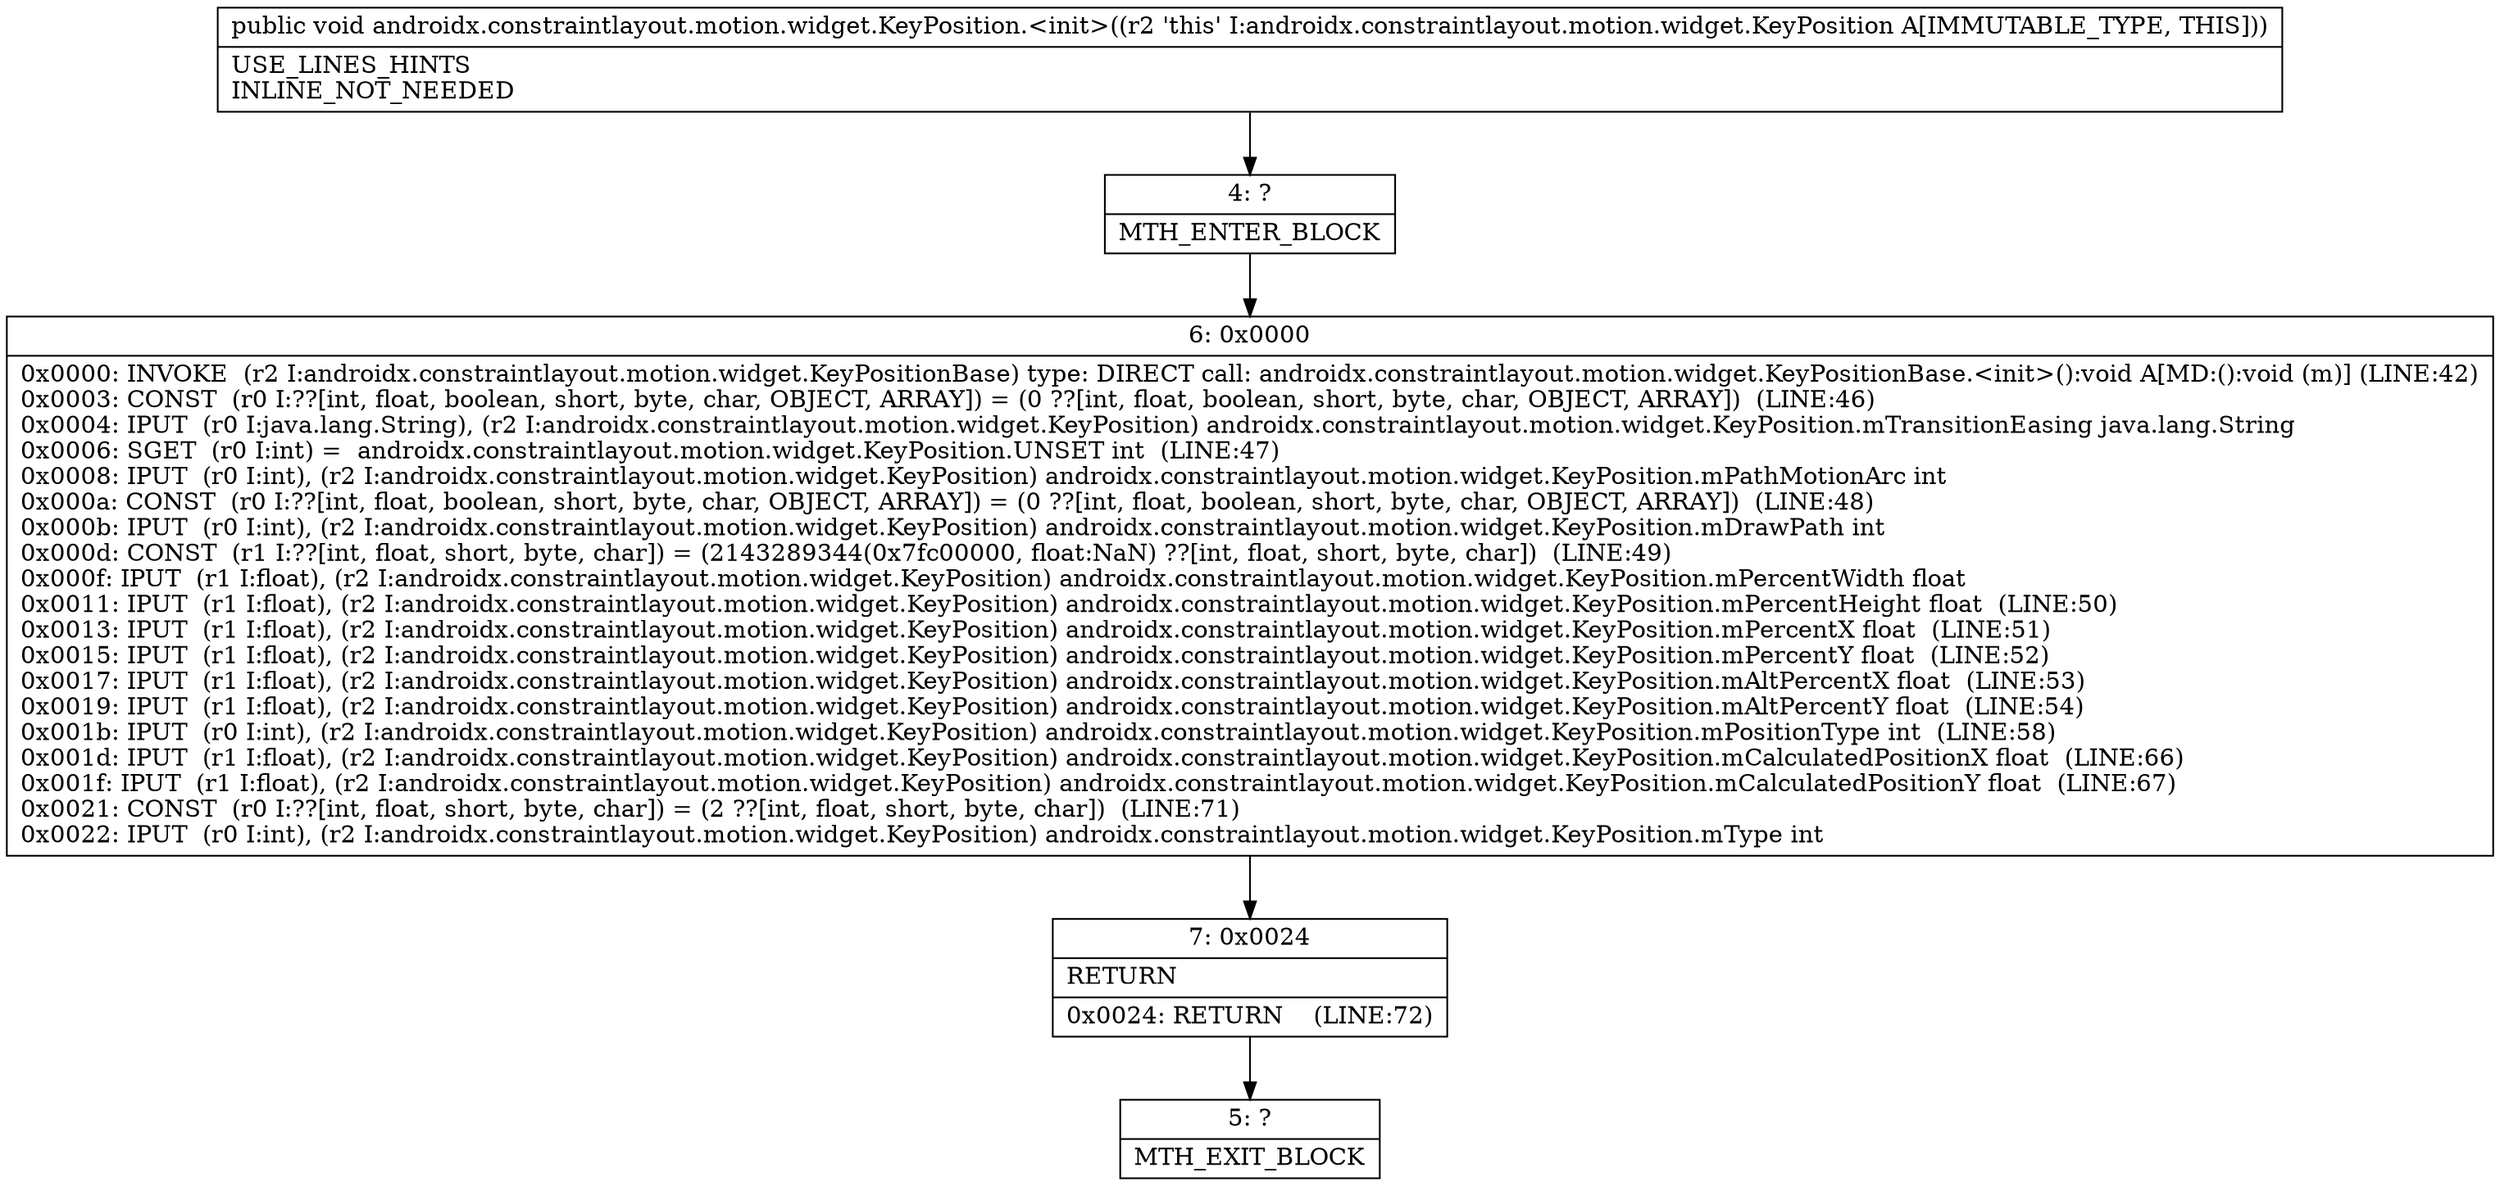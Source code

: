 digraph "CFG forandroidx.constraintlayout.motion.widget.KeyPosition.\<init\>()V" {
Node_4 [shape=record,label="{4\:\ ?|MTH_ENTER_BLOCK\l}"];
Node_6 [shape=record,label="{6\:\ 0x0000|0x0000: INVOKE  (r2 I:androidx.constraintlayout.motion.widget.KeyPositionBase) type: DIRECT call: androidx.constraintlayout.motion.widget.KeyPositionBase.\<init\>():void A[MD:():void (m)] (LINE:42)\l0x0003: CONST  (r0 I:??[int, float, boolean, short, byte, char, OBJECT, ARRAY]) = (0 ??[int, float, boolean, short, byte, char, OBJECT, ARRAY])  (LINE:46)\l0x0004: IPUT  (r0 I:java.lang.String), (r2 I:androidx.constraintlayout.motion.widget.KeyPosition) androidx.constraintlayout.motion.widget.KeyPosition.mTransitionEasing java.lang.String \l0x0006: SGET  (r0 I:int) =  androidx.constraintlayout.motion.widget.KeyPosition.UNSET int  (LINE:47)\l0x0008: IPUT  (r0 I:int), (r2 I:androidx.constraintlayout.motion.widget.KeyPosition) androidx.constraintlayout.motion.widget.KeyPosition.mPathMotionArc int \l0x000a: CONST  (r0 I:??[int, float, boolean, short, byte, char, OBJECT, ARRAY]) = (0 ??[int, float, boolean, short, byte, char, OBJECT, ARRAY])  (LINE:48)\l0x000b: IPUT  (r0 I:int), (r2 I:androidx.constraintlayout.motion.widget.KeyPosition) androidx.constraintlayout.motion.widget.KeyPosition.mDrawPath int \l0x000d: CONST  (r1 I:??[int, float, short, byte, char]) = (2143289344(0x7fc00000, float:NaN) ??[int, float, short, byte, char])  (LINE:49)\l0x000f: IPUT  (r1 I:float), (r2 I:androidx.constraintlayout.motion.widget.KeyPosition) androidx.constraintlayout.motion.widget.KeyPosition.mPercentWidth float \l0x0011: IPUT  (r1 I:float), (r2 I:androidx.constraintlayout.motion.widget.KeyPosition) androidx.constraintlayout.motion.widget.KeyPosition.mPercentHeight float  (LINE:50)\l0x0013: IPUT  (r1 I:float), (r2 I:androidx.constraintlayout.motion.widget.KeyPosition) androidx.constraintlayout.motion.widget.KeyPosition.mPercentX float  (LINE:51)\l0x0015: IPUT  (r1 I:float), (r2 I:androidx.constraintlayout.motion.widget.KeyPosition) androidx.constraintlayout.motion.widget.KeyPosition.mPercentY float  (LINE:52)\l0x0017: IPUT  (r1 I:float), (r2 I:androidx.constraintlayout.motion.widget.KeyPosition) androidx.constraintlayout.motion.widget.KeyPosition.mAltPercentX float  (LINE:53)\l0x0019: IPUT  (r1 I:float), (r2 I:androidx.constraintlayout.motion.widget.KeyPosition) androidx.constraintlayout.motion.widget.KeyPosition.mAltPercentY float  (LINE:54)\l0x001b: IPUT  (r0 I:int), (r2 I:androidx.constraintlayout.motion.widget.KeyPosition) androidx.constraintlayout.motion.widget.KeyPosition.mPositionType int  (LINE:58)\l0x001d: IPUT  (r1 I:float), (r2 I:androidx.constraintlayout.motion.widget.KeyPosition) androidx.constraintlayout.motion.widget.KeyPosition.mCalculatedPositionX float  (LINE:66)\l0x001f: IPUT  (r1 I:float), (r2 I:androidx.constraintlayout.motion.widget.KeyPosition) androidx.constraintlayout.motion.widget.KeyPosition.mCalculatedPositionY float  (LINE:67)\l0x0021: CONST  (r0 I:??[int, float, short, byte, char]) = (2 ??[int, float, short, byte, char])  (LINE:71)\l0x0022: IPUT  (r0 I:int), (r2 I:androidx.constraintlayout.motion.widget.KeyPosition) androidx.constraintlayout.motion.widget.KeyPosition.mType int \l}"];
Node_7 [shape=record,label="{7\:\ 0x0024|RETURN\l|0x0024: RETURN    (LINE:72)\l}"];
Node_5 [shape=record,label="{5\:\ ?|MTH_EXIT_BLOCK\l}"];
MethodNode[shape=record,label="{public void androidx.constraintlayout.motion.widget.KeyPosition.\<init\>((r2 'this' I:androidx.constraintlayout.motion.widget.KeyPosition A[IMMUTABLE_TYPE, THIS]))  | USE_LINES_HINTS\lINLINE_NOT_NEEDED\l}"];
MethodNode -> Node_4;Node_4 -> Node_6;
Node_6 -> Node_7;
Node_7 -> Node_5;
}

